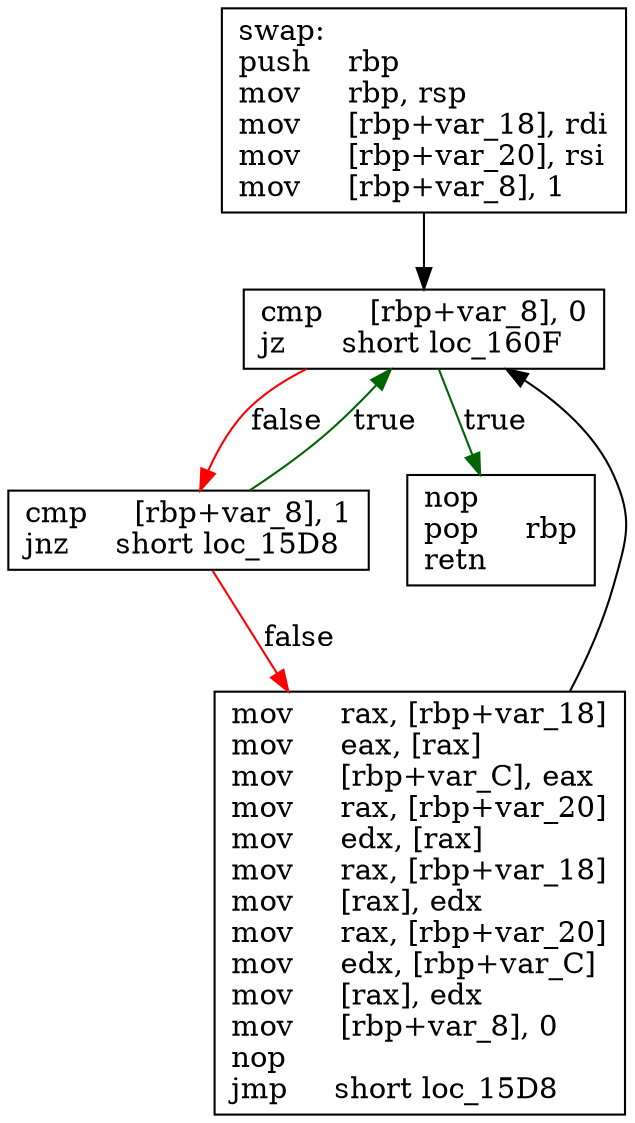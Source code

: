 digraph "swap" {
	graph [
	];
	node [
		shape = "box"
	];
	edge [
	];
	"0" [
		label = "swap:\lpush    rbp\lmov     rbp, rsp\lmov     [rbp+var_18], rdi\lmov     [rbp+var_20], rsi\lmov     [rbp+var_8], 1\l"
	];
	"1" [
		label = "cmp     [rbp+var_8], 0\ljz      short loc_160F\l"
	];
	"2" [
		label = "cmp     [rbp+var_8], 1\ljnz     short loc_15D8\l"
	];
	"3" [
		label = "mov     rax, [rbp+var_18]\lmov     eax, [rax]\lmov     [rbp+var_C], eax\lmov     rax, [rbp+var_20]\lmov     edx, [rax]\lmov     rax, [rbp+var_18]\lmov     [rax], edx\lmov     rax, [rbp+var_20]\lmov     edx, [rbp+var_C]\lmov     [rax], edx\lmov     [rbp+var_8], 0\lnop\ljmp     short loc_15D8\l"
	];
	"4" [
		label = "nop\lpop     rbp\lretn\l"
	];
// node 0
	"0" -> "1" [ ];
// node 1
	"1" -> "2" [ label = "false", color = red ];
	"1" -> "4" [ label = "true", color = darkgreen ];
// node 2
	"2" -> "1" [ label = "true", color = darkgreen ];
	"2" -> "3" [ label = "false", color = red ];
// node 3
	"3" -> "1" [ ];
// node 4
}
